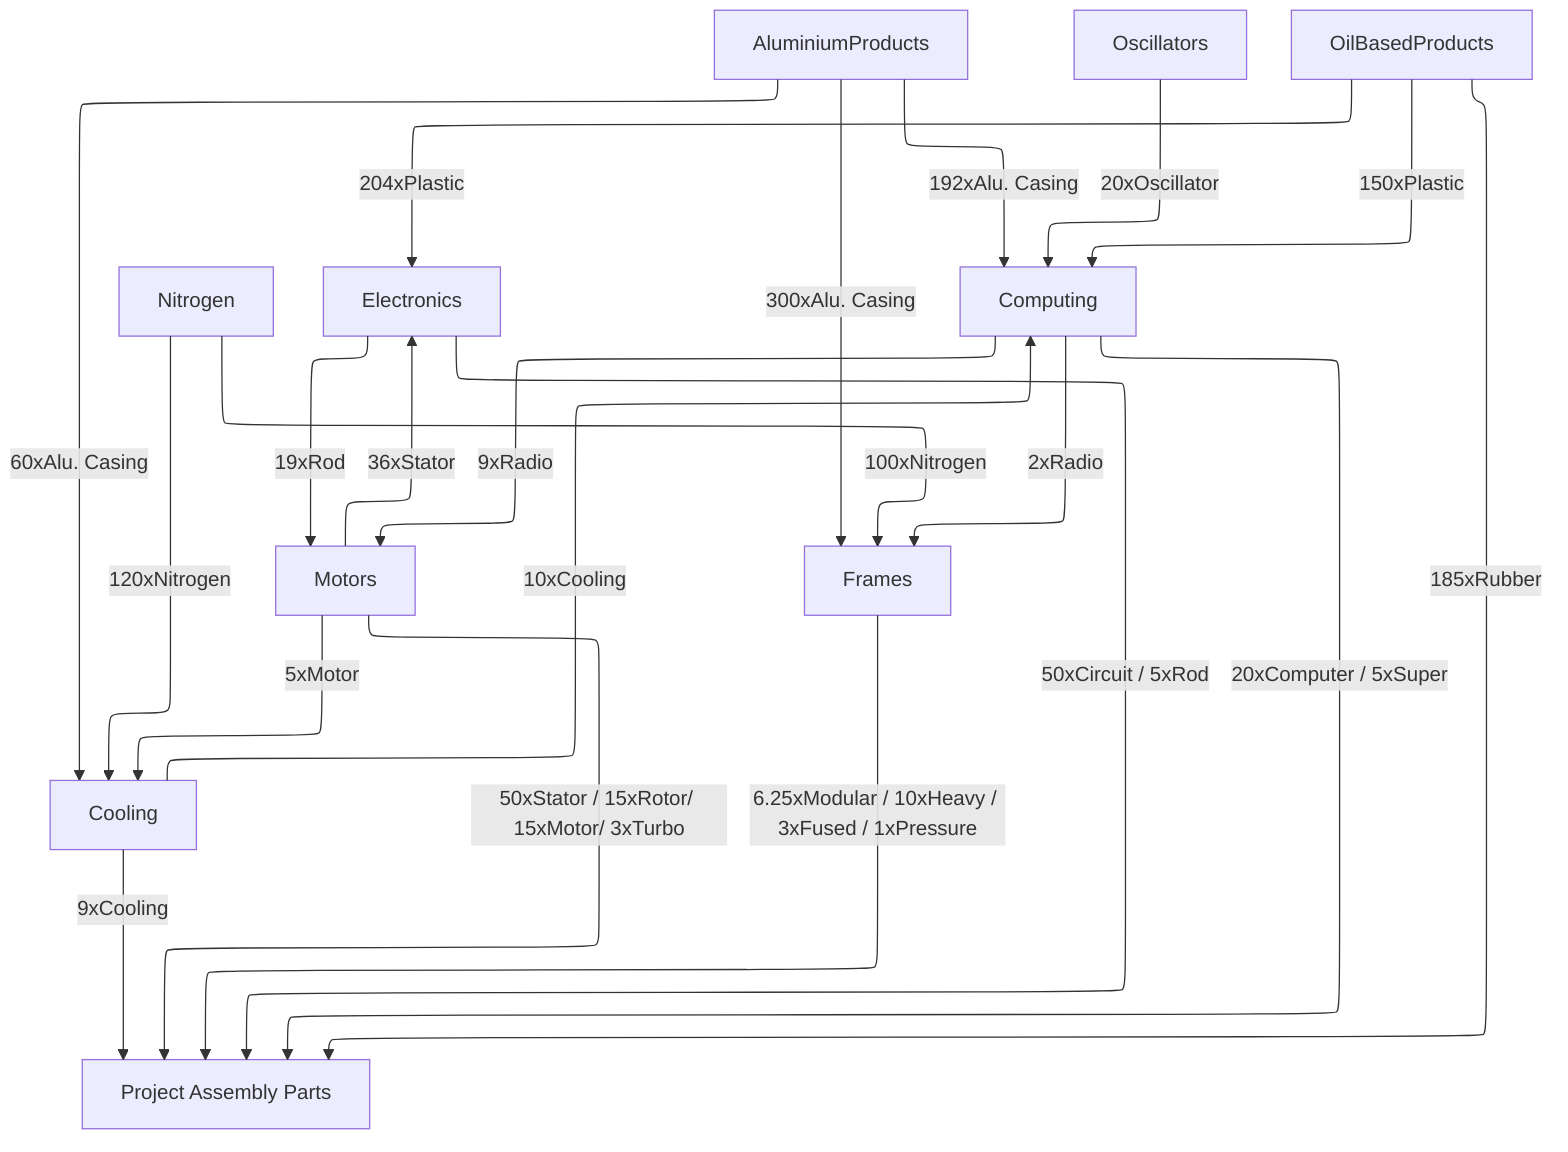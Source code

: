 ---
config:
  layout: elk
---

flowchart TD

    AluminiumProducts

    Oscillators

    Nitrogen


    Electronics -- 19xRod --> Motors
    Computing -- 9xRadio --> Motors
    Motors

    AluminiumProducts -- 300xAlu. Casing --> Frames
    Computing -- 2xRadio --> Frames
    Nitrogen -- 100xNitrogen --> Frames
    Frames

    OilBasedProducts -- 204xPlastic --> Electronics
    Motors -- 36xStator --> Electronics
    Electronics

    AluminiumProducts -- 60xAlu. Casing --> Cooling
    Motors -- 5xMotor --> Cooling
    Nitrogen -- 120xNitrogen --> Cooling
    Cooling

    OilBasedProducts -- 150xPlastic --> Computing
    Oscillators -- 20xOscillator --> Computing
    AluminiumProducts -- 192xAlu. Casing --> Computing
    Cooling -- 10xCooling--> Computing
    Computing

    OilBasedProducts -- 185xRubber --> ProjectAssembly
    Motors -- 50xStator / 15xRotor/ 15xMotor/ 3xTurbo --> ProjectAssembly
    Frames -- 6.25xModular / 10xHeavy / 3xFused / 1xPressure --> ProjectAssembly
    Electronics -- 50xCircuit / 5xRod --> ProjectAssembly
    Cooling -- 9xCooling--> ProjectAssembly
    Computing -- 20xComputer / 5xSuper --> ProjectAssembly
    ProjectAssembly["Project Assembly Parts"]